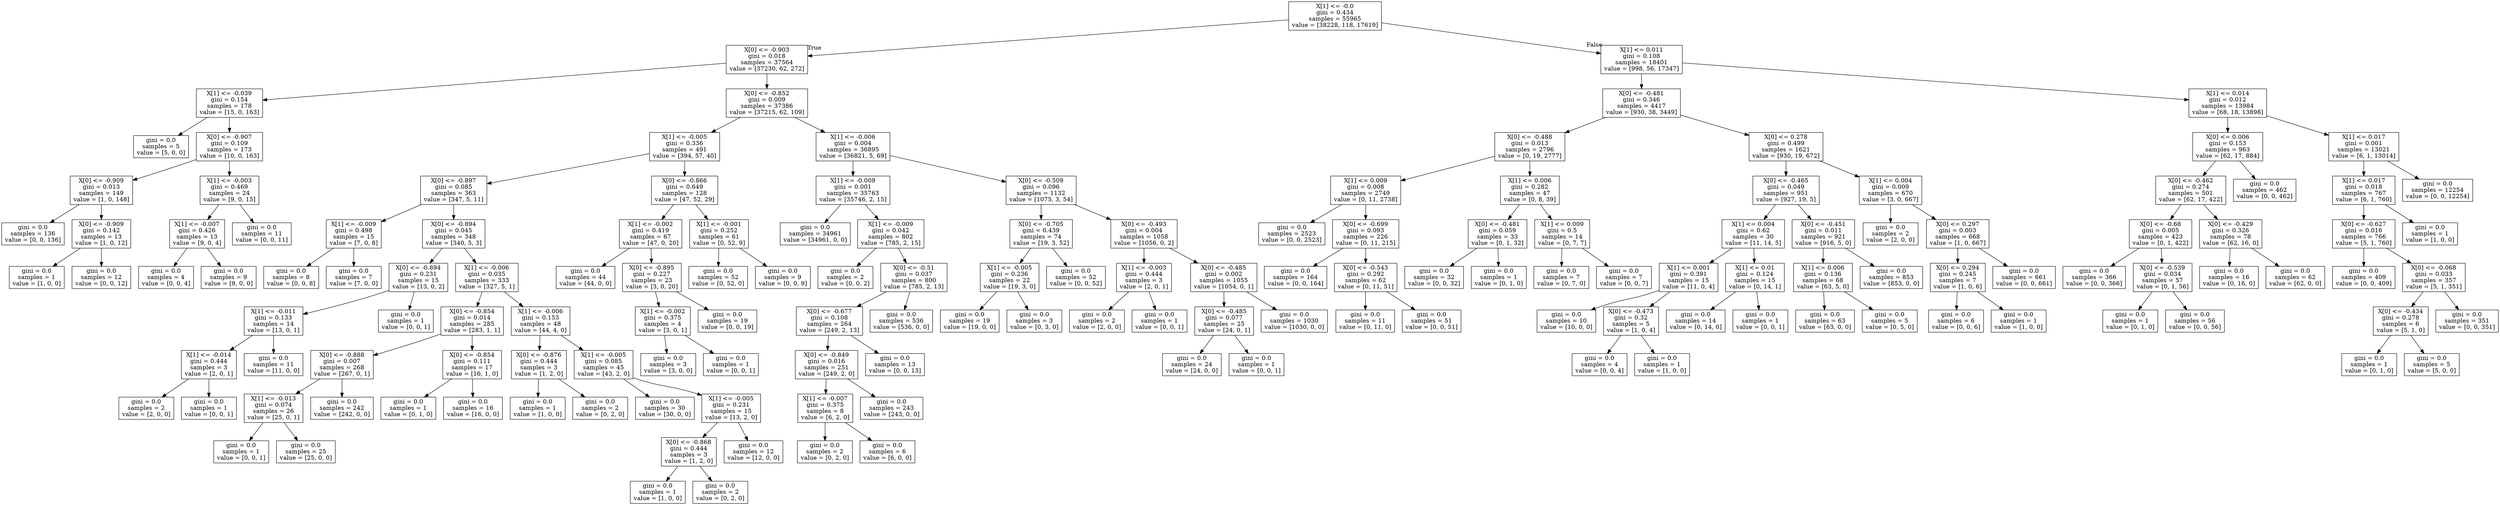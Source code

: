 digraph Tree {
node [shape=box] ;
0 [label="X[1] <= -0.0\ngini = 0.434\nsamples = 55965\nvalue = [38228, 118, 17619]"] ;
1 [label="X[0] <= -0.903\ngini = 0.018\nsamples = 37564\nvalue = [37230, 62, 272]"] ;
0 -> 1 [labeldistance=2.5, labelangle=45, headlabel="True"] ;
2 [label="X[1] <= -0.039\ngini = 0.154\nsamples = 178\nvalue = [15, 0, 163]"] ;
1 -> 2 ;
3 [label="gini = 0.0\nsamples = 5\nvalue = [5, 0, 0]"] ;
2 -> 3 ;
4 [label="X[0] <= -0.907\ngini = 0.109\nsamples = 173\nvalue = [10, 0, 163]"] ;
2 -> 4 ;
5 [label="X[0] <= -0.909\ngini = 0.013\nsamples = 149\nvalue = [1, 0, 148]"] ;
4 -> 5 ;
6 [label="gini = 0.0\nsamples = 136\nvalue = [0, 0, 136]"] ;
5 -> 6 ;
7 [label="X[0] <= -0.909\ngini = 0.142\nsamples = 13\nvalue = [1, 0, 12]"] ;
5 -> 7 ;
8 [label="gini = 0.0\nsamples = 1\nvalue = [1, 0, 0]"] ;
7 -> 8 ;
9 [label="gini = 0.0\nsamples = 12\nvalue = [0, 0, 12]"] ;
7 -> 9 ;
10 [label="X[1] <= -0.003\ngini = 0.469\nsamples = 24\nvalue = [9, 0, 15]"] ;
4 -> 10 ;
11 [label="X[1] <= -0.007\ngini = 0.426\nsamples = 13\nvalue = [9, 0, 4]"] ;
10 -> 11 ;
12 [label="gini = 0.0\nsamples = 4\nvalue = [0, 0, 4]"] ;
11 -> 12 ;
13 [label="gini = 0.0\nsamples = 9\nvalue = [9, 0, 0]"] ;
11 -> 13 ;
14 [label="gini = 0.0\nsamples = 11\nvalue = [0, 0, 11]"] ;
10 -> 14 ;
15 [label="X[0] <= -0.852\ngini = 0.009\nsamples = 37386\nvalue = [37215, 62, 109]"] ;
1 -> 15 ;
16 [label="X[1] <= -0.005\ngini = 0.336\nsamples = 491\nvalue = [394, 57, 40]"] ;
15 -> 16 ;
17 [label="X[0] <= -0.897\ngini = 0.085\nsamples = 363\nvalue = [347, 5, 11]"] ;
16 -> 17 ;
18 [label="X[1] <= -0.009\ngini = 0.498\nsamples = 15\nvalue = [7, 0, 8]"] ;
17 -> 18 ;
19 [label="gini = 0.0\nsamples = 8\nvalue = [0, 0, 8]"] ;
18 -> 19 ;
20 [label="gini = 0.0\nsamples = 7\nvalue = [7, 0, 0]"] ;
18 -> 20 ;
21 [label="X[0] <= -0.894\ngini = 0.045\nsamples = 348\nvalue = [340, 5, 3]"] ;
17 -> 21 ;
22 [label="X[0] <= -0.894\ngini = 0.231\nsamples = 15\nvalue = [13, 0, 2]"] ;
21 -> 22 ;
23 [label="X[1] <= -0.011\ngini = 0.133\nsamples = 14\nvalue = [13, 0, 1]"] ;
22 -> 23 ;
24 [label="X[1] <= -0.014\ngini = 0.444\nsamples = 3\nvalue = [2, 0, 1]"] ;
23 -> 24 ;
25 [label="gini = 0.0\nsamples = 2\nvalue = [2, 0, 0]"] ;
24 -> 25 ;
26 [label="gini = 0.0\nsamples = 1\nvalue = [0, 0, 1]"] ;
24 -> 26 ;
27 [label="gini = 0.0\nsamples = 11\nvalue = [11, 0, 0]"] ;
23 -> 27 ;
28 [label="gini = 0.0\nsamples = 1\nvalue = [0, 0, 1]"] ;
22 -> 28 ;
29 [label="X[1] <= -0.006\ngini = 0.035\nsamples = 333\nvalue = [327, 5, 1]"] ;
21 -> 29 ;
30 [label="X[0] <= -0.854\ngini = 0.014\nsamples = 285\nvalue = [283, 1, 1]"] ;
29 -> 30 ;
31 [label="X[0] <= -0.888\ngini = 0.007\nsamples = 268\nvalue = [267, 0, 1]"] ;
30 -> 31 ;
32 [label="X[1] <= -0.013\ngini = 0.074\nsamples = 26\nvalue = [25, 0, 1]"] ;
31 -> 32 ;
33 [label="gini = 0.0\nsamples = 1\nvalue = [0, 0, 1]"] ;
32 -> 33 ;
34 [label="gini = 0.0\nsamples = 25\nvalue = [25, 0, 0]"] ;
32 -> 34 ;
35 [label="gini = 0.0\nsamples = 242\nvalue = [242, 0, 0]"] ;
31 -> 35 ;
36 [label="X[0] <= -0.854\ngini = 0.111\nsamples = 17\nvalue = [16, 1, 0]"] ;
30 -> 36 ;
37 [label="gini = 0.0\nsamples = 1\nvalue = [0, 1, 0]"] ;
36 -> 37 ;
38 [label="gini = 0.0\nsamples = 16\nvalue = [16, 0, 0]"] ;
36 -> 38 ;
39 [label="X[1] <= -0.006\ngini = 0.153\nsamples = 48\nvalue = [44, 4, 0]"] ;
29 -> 39 ;
40 [label="X[0] <= -0.876\ngini = 0.444\nsamples = 3\nvalue = [1, 2, 0]"] ;
39 -> 40 ;
41 [label="gini = 0.0\nsamples = 1\nvalue = [1, 0, 0]"] ;
40 -> 41 ;
42 [label="gini = 0.0\nsamples = 2\nvalue = [0, 2, 0]"] ;
40 -> 42 ;
43 [label="X[1] <= -0.005\ngini = 0.085\nsamples = 45\nvalue = [43, 2, 0]"] ;
39 -> 43 ;
44 [label="gini = 0.0\nsamples = 30\nvalue = [30, 0, 0]"] ;
43 -> 44 ;
45 [label="X[1] <= -0.005\ngini = 0.231\nsamples = 15\nvalue = [13, 2, 0]"] ;
43 -> 45 ;
46 [label="X[0] <= -0.868\ngini = 0.444\nsamples = 3\nvalue = [1, 2, 0]"] ;
45 -> 46 ;
47 [label="gini = 0.0\nsamples = 1\nvalue = [1, 0, 0]"] ;
46 -> 47 ;
48 [label="gini = 0.0\nsamples = 2\nvalue = [0, 2, 0]"] ;
46 -> 48 ;
49 [label="gini = 0.0\nsamples = 12\nvalue = [12, 0, 0]"] ;
45 -> 49 ;
50 [label="X[0] <= -0.866\ngini = 0.649\nsamples = 128\nvalue = [47, 52, 29]"] ;
16 -> 50 ;
51 [label="X[1] <= -0.002\ngini = 0.419\nsamples = 67\nvalue = [47, 0, 20]"] ;
50 -> 51 ;
52 [label="gini = 0.0\nsamples = 44\nvalue = [44, 0, 0]"] ;
51 -> 52 ;
53 [label="X[0] <= -0.895\ngini = 0.227\nsamples = 23\nvalue = [3, 0, 20]"] ;
51 -> 53 ;
54 [label="X[1] <= -0.002\ngini = 0.375\nsamples = 4\nvalue = [3, 0, 1]"] ;
53 -> 54 ;
55 [label="gini = 0.0\nsamples = 3\nvalue = [3, 0, 0]"] ;
54 -> 55 ;
56 [label="gini = 0.0\nsamples = 1\nvalue = [0, 0, 1]"] ;
54 -> 56 ;
57 [label="gini = 0.0\nsamples = 19\nvalue = [0, 0, 19]"] ;
53 -> 57 ;
58 [label="X[1] <= -0.001\ngini = 0.252\nsamples = 61\nvalue = [0, 52, 9]"] ;
50 -> 58 ;
59 [label="gini = 0.0\nsamples = 52\nvalue = [0, 52, 0]"] ;
58 -> 59 ;
60 [label="gini = 0.0\nsamples = 9\nvalue = [0, 0, 9]"] ;
58 -> 60 ;
61 [label="X[1] <= -0.006\ngini = 0.004\nsamples = 36895\nvalue = [36821, 5, 69]"] ;
15 -> 61 ;
62 [label="X[1] <= -0.009\ngini = 0.001\nsamples = 35763\nvalue = [35746, 2, 15]"] ;
61 -> 62 ;
63 [label="gini = 0.0\nsamples = 34961\nvalue = [34961, 0, 0]"] ;
62 -> 63 ;
64 [label="X[1] <= -0.009\ngini = 0.042\nsamples = 802\nvalue = [785, 2, 15]"] ;
62 -> 64 ;
65 [label="gini = 0.0\nsamples = 2\nvalue = [0, 0, 2]"] ;
64 -> 65 ;
66 [label="X[0] <= -0.51\ngini = 0.037\nsamples = 800\nvalue = [785, 2, 13]"] ;
64 -> 66 ;
67 [label="X[0] <= -0.677\ngini = 0.108\nsamples = 264\nvalue = [249, 2, 13]"] ;
66 -> 67 ;
68 [label="X[0] <= -0.849\ngini = 0.016\nsamples = 251\nvalue = [249, 2, 0]"] ;
67 -> 68 ;
69 [label="X[1] <= -0.007\ngini = 0.375\nsamples = 8\nvalue = [6, 2, 0]"] ;
68 -> 69 ;
70 [label="gini = 0.0\nsamples = 2\nvalue = [0, 2, 0]"] ;
69 -> 70 ;
71 [label="gini = 0.0\nsamples = 6\nvalue = [6, 0, 0]"] ;
69 -> 71 ;
72 [label="gini = 0.0\nsamples = 243\nvalue = [243, 0, 0]"] ;
68 -> 72 ;
73 [label="gini = 0.0\nsamples = 13\nvalue = [0, 0, 13]"] ;
67 -> 73 ;
74 [label="gini = 0.0\nsamples = 536\nvalue = [536, 0, 0]"] ;
66 -> 74 ;
75 [label="X[0] <= -0.509\ngini = 0.096\nsamples = 1132\nvalue = [1075, 3, 54]"] ;
61 -> 75 ;
76 [label="X[0] <= -0.705\ngini = 0.439\nsamples = 74\nvalue = [19, 3, 52]"] ;
75 -> 76 ;
77 [label="X[1] <= -0.005\ngini = 0.236\nsamples = 22\nvalue = [19, 3, 0]"] ;
76 -> 77 ;
78 [label="gini = 0.0\nsamples = 19\nvalue = [19, 0, 0]"] ;
77 -> 78 ;
79 [label="gini = 0.0\nsamples = 3\nvalue = [0, 3, 0]"] ;
77 -> 79 ;
80 [label="gini = 0.0\nsamples = 52\nvalue = [0, 0, 52]"] ;
76 -> 80 ;
81 [label="X[0] <= -0.493\ngini = 0.004\nsamples = 1058\nvalue = [1056, 0, 2]"] ;
75 -> 81 ;
82 [label="X[1] <= -0.003\ngini = 0.444\nsamples = 3\nvalue = [2, 0, 1]"] ;
81 -> 82 ;
83 [label="gini = 0.0\nsamples = 2\nvalue = [2, 0, 0]"] ;
82 -> 83 ;
84 [label="gini = 0.0\nsamples = 1\nvalue = [0, 0, 1]"] ;
82 -> 84 ;
85 [label="X[0] <= -0.485\ngini = 0.002\nsamples = 1055\nvalue = [1054, 0, 1]"] ;
81 -> 85 ;
86 [label="X[0] <= -0.485\ngini = 0.077\nsamples = 25\nvalue = [24, 0, 1]"] ;
85 -> 86 ;
87 [label="gini = 0.0\nsamples = 24\nvalue = [24, 0, 0]"] ;
86 -> 87 ;
88 [label="gini = 0.0\nsamples = 1\nvalue = [0, 0, 1]"] ;
86 -> 88 ;
89 [label="gini = 0.0\nsamples = 1030\nvalue = [1030, 0, 0]"] ;
85 -> 89 ;
90 [label="X[1] <= 0.011\ngini = 0.108\nsamples = 18401\nvalue = [998, 56, 17347]"] ;
0 -> 90 [labeldistance=2.5, labelangle=-45, headlabel="False"] ;
91 [label="X[0] <= -0.481\ngini = 0.346\nsamples = 4417\nvalue = [930, 38, 3449]"] ;
90 -> 91 ;
92 [label="X[0] <= -0.488\ngini = 0.013\nsamples = 2796\nvalue = [0, 19, 2777]"] ;
91 -> 92 ;
93 [label="X[1] <= 0.009\ngini = 0.008\nsamples = 2749\nvalue = [0, 11, 2738]"] ;
92 -> 93 ;
94 [label="gini = 0.0\nsamples = 2523\nvalue = [0, 0, 2523]"] ;
93 -> 94 ;
95 [label="X[0] <= -0.699\ngini = 0.093\nsamples = 226\nvalue = [0, 11, 215]"] ;
93 -> 95 ;
96 [label="gini = 0.0\nsamples = 164\nvalue = [0, 0, 164]"] ;
95 -> 96 ;
97 [label="X[0] <= -0.543\ngini = 0.292\nsamples = 62\nvalue = [0, 11, 51]"] ;
95 -> 97 ;
98 [label="gini = 0.0\nsamples = 11\nvalue = [0, 11, 0]"] ;
97 -> 98 ;
99 [label="gini = 0.0\nsamples = 51\nvalue = [0, 0, 51]"] ;
97 -> 99 ;
100 [label="X[1] <= 0.006\ngini = 0.282\nsamples = 47\nvalue = [0, 8, 39]"] ;
92 -> 100 ;
101 [label="X[0] <= -0.481\ngini = 0.059\nsamples = 33\nvalue = [0, 1, 32]"] ;
100 -> 101 ;
102 [label="gini = 0.0\nsamples = 32\nvalue = [0, 0, 32]"] ;
101 -> 102 ;
103 [label="gini = 0.0\nsamples = 1\nvalue = [0, 1, 0]"] ;
101 -> 103 ;
104 [label="X[1] <= 0.009\ngini = 0.5\nsamples = 14\nvalue = [0, 7, 7]"] ;
100 -> 104 ;
105 [label="gini = 0.0\nsamples = 7\nvalue = [0, 7, 0]"] ;
104 -> 105 ;
106 [label="gini = 0.0\nsamples = 7\nvalue = [0, 0, 7]"] ;
104 -> 106 ;
107 [label="X[0] <= 0.278\ngini = 0.499\nsamples = 1621\nvalue = [930, 19, 672]"] ;
91 -> 107 ;
108 [label="X[0] <= -0.465\ngini = 0.049\nsamples = 951\nvalue = [927, 19, 5]"] ;
107 -> 108 ;
109 [label="X[1] <= 0.004\ngini = 0.62\nsamples = 30\nvalue = [11, 14, 5]"] ;
108 -> 109 ;
110 [label="X[1] <= 0.001\ngini = 0.391\nsamples = 15\nvalue = [11, 0, 4]"] ;
109 -> 110 ;
111 [label="gini = 0.0\nsamples = 10\nvalue = [10, 0, 0]"] ;
110 -> 111 ;
112 [label="X[0] <= -0.473\ngini = 0.32\nsamples = 5\nvalue = [1, 0, 4]"] ;
110 -> 112 ;
113 [label="gini = 0.0\nsamples = 4\nvalue = [0, 0, 4]"] ;
112 -> 113 ;
114 [label="gini = 0.0\nsamples = 1\nvalue = [1, 0, 0]"] ;
112 -> 114 ;
115 [label="X[1] <= 0.01\ngini = 0.124\nsamples = 15\nvalue = [0, 14, 1]"] ;
109 -> 115 ;
116 [label="gini = 0.0\nsamples = 14\nvalue = [0, 14, 0]"] ;
115 -> 116 ;
117 [label="gini = 0.0\nsamples = 1\nvalue = [0, 0, 1]"] ;
115 -> 117 ;
118 [label="X[0] <= -0.451\ngini = 0.011\nsamples = 921\nvalue = [916, 5, 0]"] ;
108 -> 118 ;
119 [label="X[1] <= 0.006\ngini = 0.136\nsamples = 68\nvalue = [63, 5, 0]"] ;
118 -> 119 ;
120 [label="gini = 0.0\nsamples = 63\nvalue = [63, 0, 0]"] ;
119 -> 120 ;
121 [label="gini = 0.0\nsamples = 5\nvalue = [0, 5, 0]"] ;
119 -> 121 ;
122 [label="gini = 0.0\nsamples = 853\nvalue = [853, 0, 0]"] ;
118 -> 122 ;
123 [label="X[1] <= 0.004\ngini = 0.009\nsamples = 670\nvalue = [3, 0, 667]"] ;
107 -> 123 ;
124 [label="gini = 0.0\nsamples = 2\nvalue = [2, 0, 0]"] ;
123 -> 124 ;
125 [label="X[0] <= 0.297\ngini = 0.003\nsamples = 668\nvalue = [1, 0, 667]"] ;
123 -> 125 ;
126 [label="X[0] <= 0.294\ngini = 0.245\nsamples = 7\nvalue = [1, 0, 6]"] ;
125 -> 126 ;
127 [label="gini = 0.0\nsamples = 6\nvalue = [0, 0, 6]"] ;
126 -> 127 ;
128 [label="gini = 0.0\nsamples = 1\nvalue = [1, 0, 0]"] ;
126 -> 128 ;
129 [label="gini = 0.0\nsamples = 661\nvalue = [0, 0, 661]"] ;
125 -> 129 ;
130 [label="X[1] <= 0.014\ngini = 0.012\nsamples = 13984\nvalue = [68, 18, 13898]"] ;
90 -> 130 ;
131 [label="X[0] <= 0.006\ngini = 0.153\nsamples = 963\nvalue = [62, 17, 884]"] ;
130 -> 131 ;
132 [label="X[0] <= -0.462\ngini = 0.274\nsamples = 501\nvalue = [62, 17, 422]"] ;
131 -> 132 ;
133 [label="X[0] <= -0.68\ngini = 0.005\nsamples = 423\nvalue = [0, 1, 422]"] ;
132 -> 133 ;
134 [label="gini = 0.0\nsamples = 366\nvalue = [0, 0, 366]"] ;
133 -> 134 ;
135 [label="X[0] <= -0.539\ngini = 0.034\nsamples = 57\nvalue = [0, 1, 56]"] ;
133 -> 135 ;
136 [label="gini = 0.0\nsamples = 1\nvalue = [0, 1, 0]"] ;
135 -> 136 ;
137 [label="gini = 0.0\nsamples = 56\nvalue = [0, 0, 56]"] ;
135 -> 137 ;
138 [label="X[0] <= -0.429\ngini = 0.326\nsamples = 78\nvalue = [62, 16, 0]"] ;
132 -> 138 ;
139 [label="gini = 0.0\nsamples = 16\nvalue = [0, 16, 0]"] ;
138 -> 139 ;
140 [label="gini = 0.0\nsamples = 62\nvalue = [62, 0, 0]"] ;
138 -> 140 ;
141 [label="gini = 0.0\nsamples = 462\nvalue = [0, 0, 462]"] ;
131 -> 141 ;
142 [label="X[1] <= 0.017\ngini = 0.001\nsamples = 13021\nvalue = [6, 1, 13014]"] ;
130 -> 142 ;
143 [label="X[1] <= 0.017\ngini = 0.018\nsamples = 767\nvalue = [6, 1, 760]"] ;
142 -> 143 ;
144 [label="X[0] <= -0.627\ngini = 0.016\nsamples = 766\nvalue = [5, 1, 760]"] ;
143 -> 144 ;
145 [label="gini = 0.0\nsamples = 409\nvalue = [0, 0, 409]"] ;
144 -> 145 ;
146 [label="X[0] <= -0.068\ngini = 0.033\nsamples = 357\nvalue = [5, 1, 351]"] ;
144 -> 146 ;
147 [label="X[0] <= -0.434\ngini = 0.278\nsamples = 6\nvalue = [5, 1, 0]"] ;
146 -> 147 ;
148 [label="gini = 0.0\nsamples = 1\nvalue = [0, 1, 0]"] ;
147 -> 148 ;
149 [label="gini = 0.0\nsamples = 5\nvalue = [5, 0, 0]"] ;
147 -> 149 ;
150 [label="gini = 0.0\nsamples = 351\nvalue = [0, 0, 351]"] ;
146 -> 150 ;
151 [label="gini = 0.0\nsamples = 1\nvalue = [1, 0, 0]"] ;
143 -> 151 ;
152 [label="gini = 0.0\nsamples = 12254\nvalue = [0, 0, 12254]"] ;
142 -> 152 ;
}